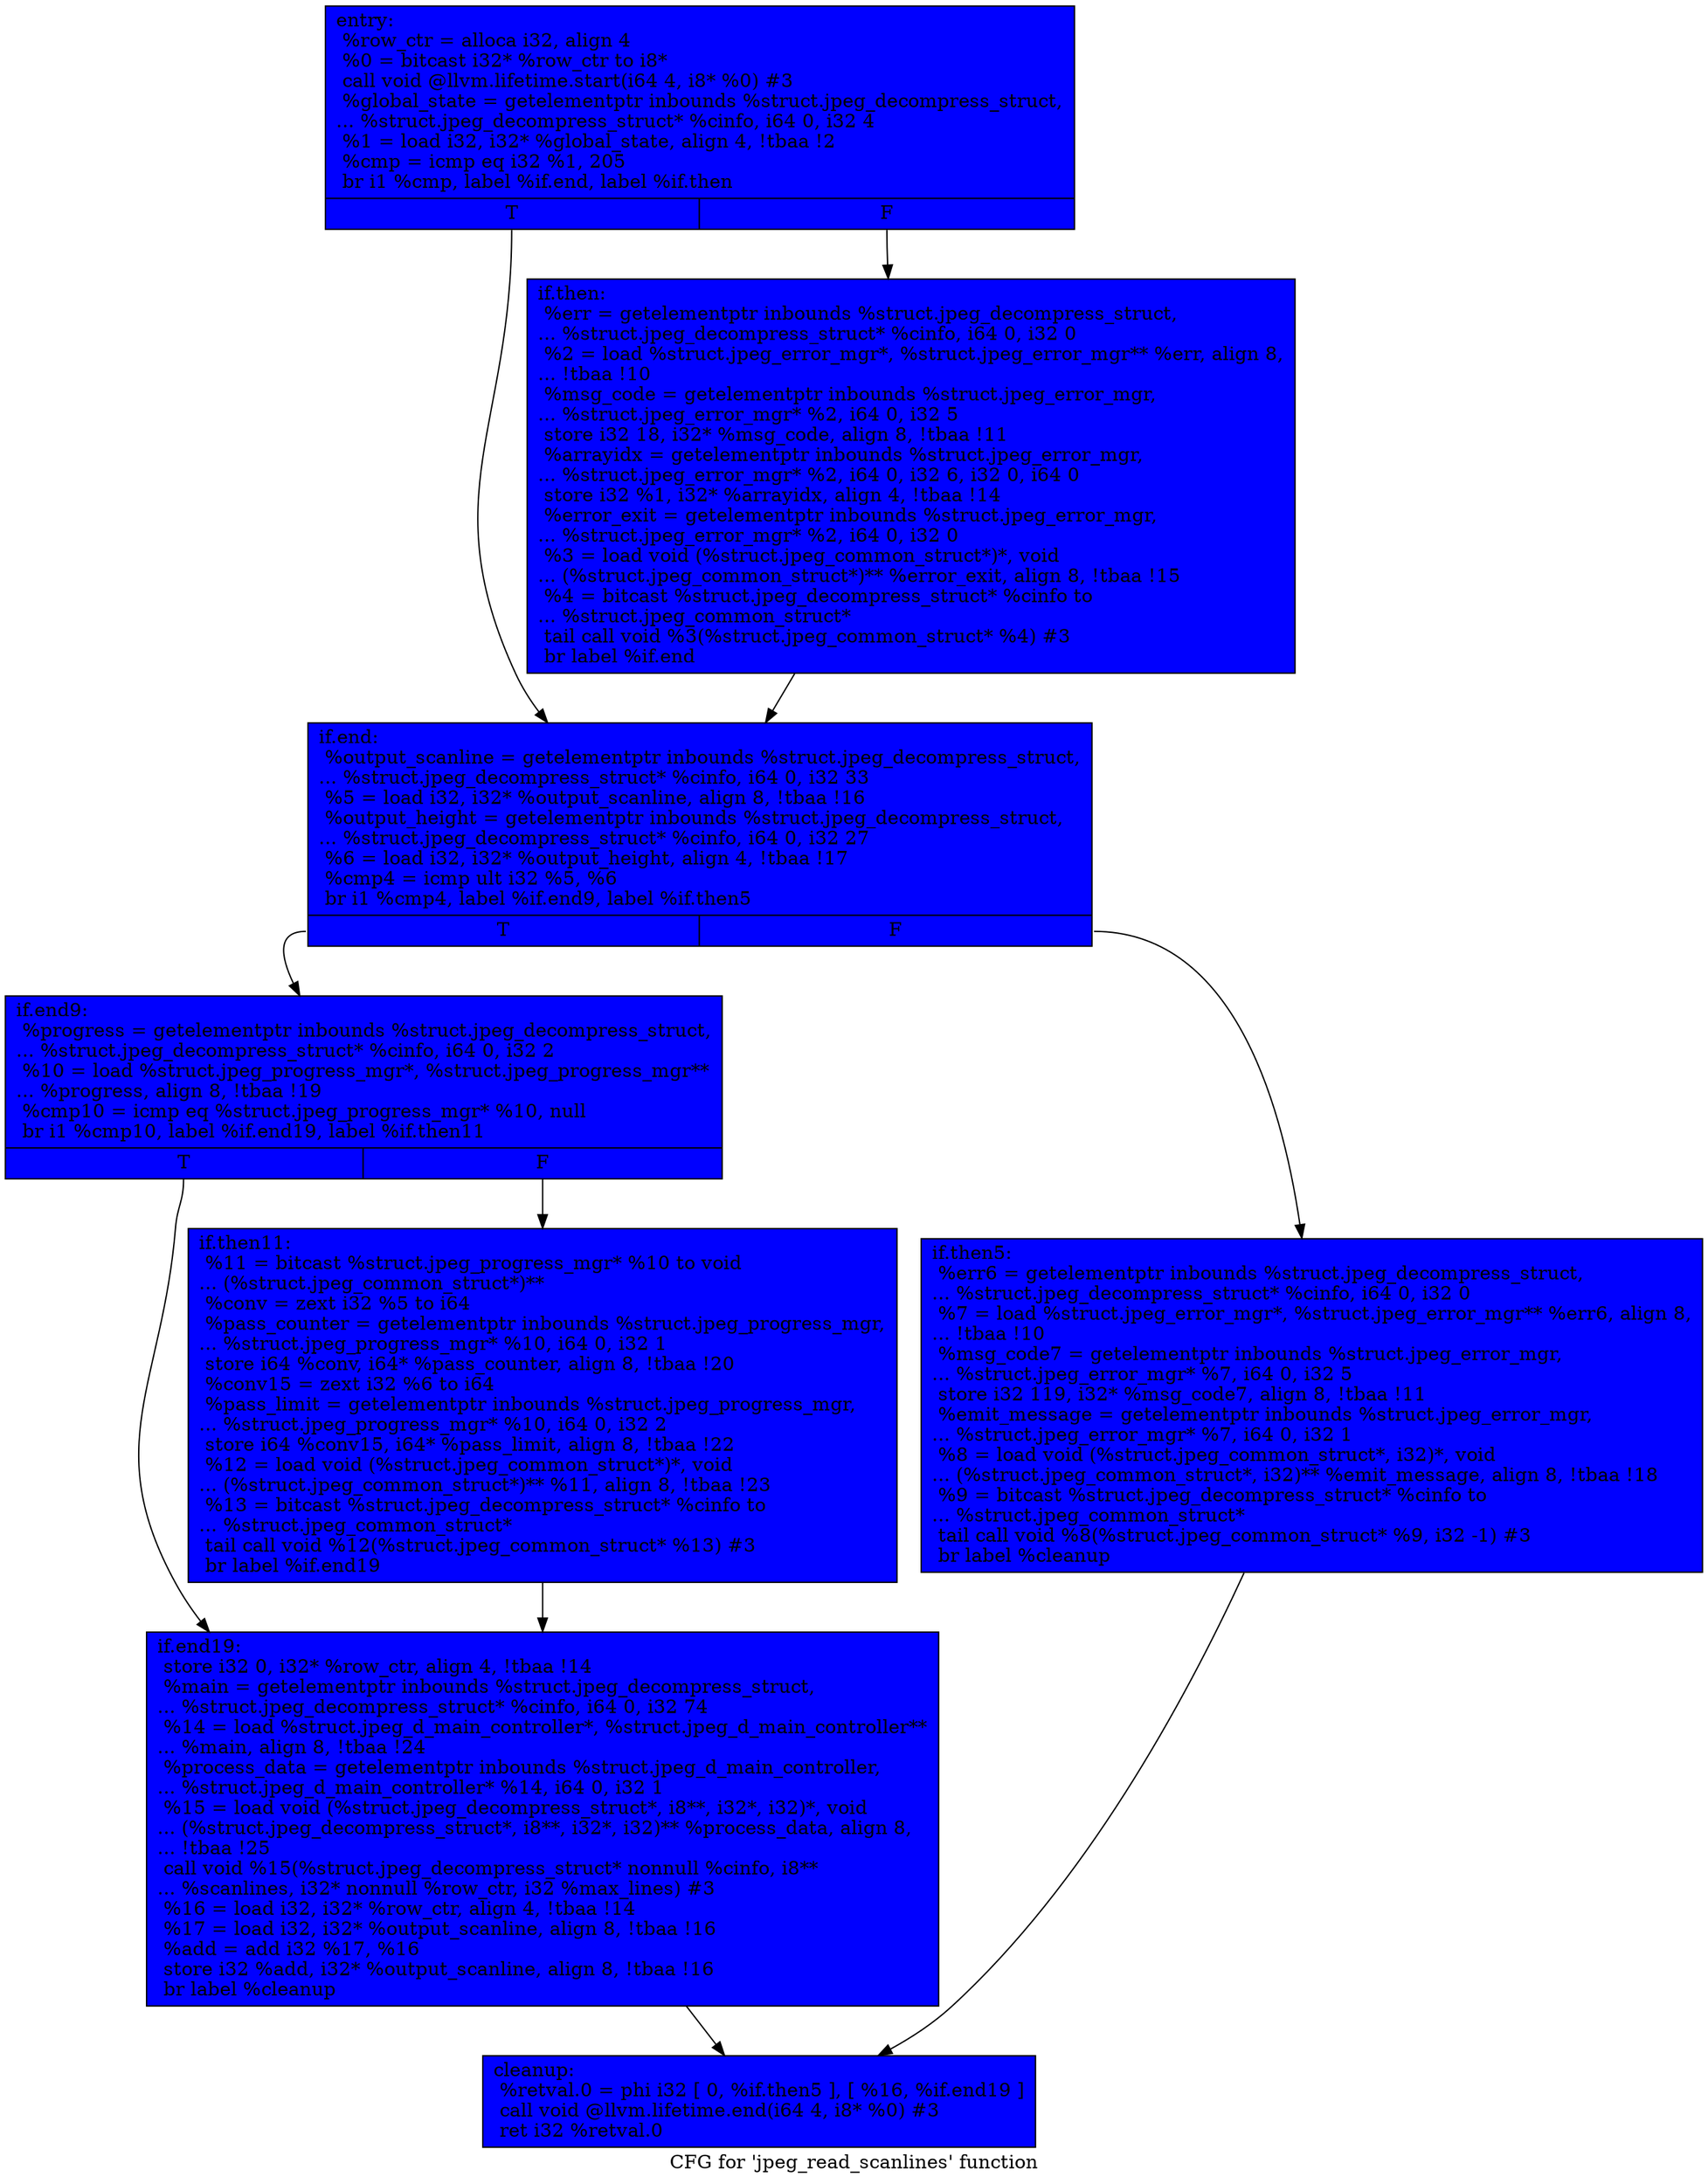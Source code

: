 digraph "CFG for 'jpeg_read_scanlines' function" {
	label="CFG for 'jpeg_read_scanlines' function";

	Node0x52db860 [shape=record, style = filled, fillcolor = blue, label="{entry:\l  %row_ctr = alloca i32, align 4\l  %0 = bitcast i32* %row_ctr to i8*\l  call void @llvm.lifetime.start(i64 4, i8* %0) #3\l  %global_state = getelementptr inbounds %struct.jpeg_decompress_struct,\l... %struct.jpeg_decompress_struct* %cinfo, i64 0, i32 4\l  %1 = load i32, i32* %global_state, align 4, !tbaa !2\l  %cmp = icmp eq i32 %1, 205\l  br i1 %cmp, label %if.end, label %if.then\l|{<s0>T|<s1>F}}"];
	Node0x52db860:s0 -> Node0x52dbcd0;
	Node0x52db860:s1 -> Node0x52dbd80;
	Node0x52dbd80 [shape=record, style = filled, fillcolor = blue, label="{if.then:                                          \l  %err = getelementptr inbounds %struct.jpeg_decompress_struct,\l... %struct.jpeg_decompress_struct* %cinfo, i64 0, i32 0\l  %2 = load %struct.jpeg_error_mgr*, %struct.jpeg_error_mgr** %err, align 8,\l... !tbaa !10\l  %msg_code = getelementptr inbounds %struct.jpeg_error_mgr,\l... %struct.jpeg_error_mgr* %2, i64 0, i32 5\l  store i32 18, i32* %msg_code, align 8, !tbaa !11\l  %arrayidx = getelementptr inbounds %struct.jpeg_error_mgr,\l... %struct.jpeg_error_mgr* %2, i64 0, i32 6, i32 0, i64 0\l  store i32 %1, i32* %arrayidx, align 4, !tbaa !14\l  %error_exit = getelementptr inbounds %struct.jpeg_error_mgr,\l... %struct.jpeg_error_mgr* %2, i64 0, i32 0\l  %3 = load void (%struct.jpeg_common_struct*)*, void\l... (%struct.jpeg_common_struct*)** %error_exit, align 8, !tbaa !15\l  %4 = bitcast %struct.jpeg_decompress_struct* %cinfo to\l... %struct.jpeg_common_struct*\l  tail call void %3(%struct.jpeg_common_struct* %4) #3\l  br label %if.end\l}"];
	Node0x52dbd80 -> Node0x52dbcd0;
	Node0x52dbcd0 [shape=record, style = filled, fillcolor = blue, label="{if.end:                                           \l  %output_scanline = getelementptr inbounds %struct.jpeg_decompress_struct,\l... %struct.jpeg_decompress_struct* %cinfo, i64 0, i32 33\l  %5 = load i32, i32* %output_scanline, align 8, !tbaa !16\l  %output_height = getelementptr inbounds %struct.jpeg_decompress_struct,\l... %struct.jpeg_decompress_struct* %cinfo, i64 0, i32 27\l  %6 = load i32, i32* %output_height, align 4, !tbaa !17\l  %cmp4 = icmp ult i32 %5, %6\l  br i1 %cmp4, label %if.end9, label %if.then5\l|{<s0>T|<s1>F}}"];
	Node0x52dbcd0:s0 -> Node0x52e7640;
	Node0x52dbcd0:s1 -> Node0x52e76f0;
	Node0x52e76f0 [shape=record, style = filled, fillcolor = blue, label="{if.then5:                                         \l  %err6 = getelementptr inbounds %struct.jpeg_decompress_struct,\l... %struct.jpeg_decompress_struct* %cinfo, i64 0, i32 0\l  %7 = load %struct.jpeg_error_mgr*, %struct.jpeg_error_mgr** %err6, align 8,\l... !tbaa !10\l  %msg_code7 = getelementptr inbounds %struct.jpeg_error_mgr,\l... %struct.jpeg_error_mgr* %7, i64 0, i32 5\l  store i32 119, i32* %msg_code7, align 8, !tbaa !11\l  %emit_message = getelementptr inbounds %struct.jpeg_error_mgr,\l... %struct.jpeg_error_mgr* %7, i64 0, i32 1\l  %8 = load void (%struct.jpeg_common_struct*, i32)*, void\l... (%struct.jpeg_common_struct*, i32)** %emit_message, align 8, !tbaa !18\l  %9 = bitcast %struct.jpeg_decompress_struct* %cinfo to\l... %struct.jpeg_common_struct*\l  tail call void %8(%struct.jpeg_common_struct* %9, i32 -1) #3\l  br label %cleanup\l}"];
	Node0x52e76f0 -> Node0x52e7f40;
	Node0x52e7640 [shape=record, style = filled, fillcolor = blue, label="{if.end9:                                          \l  %progress = getelementptr inbounds %struct.jpeg_decompress_struct,\l... %struct.jpeg_decompress_struct* %cinfo, i64 0, i32 2\l  %10 = load %struct.jpeg_progress_mgr*, %struct.jpeg_progress_mgr**\l... %progress, align 8, !tbaa !19\l  %cmp10 = icmp eq %struct.jpeg_progress_mgr* %10, null\l  br i1 %cmp10, label %if.end19, label %if.then11\l|{<s0>T|<s1>F}}"];
	Node0x52e7640:s0 -> Node0x52e81a0;
	Node0x52e7640:s1 -> Node0x52e6500;
	Node0x52e6500 [shape=record, style = filled, fillcolor = blue, label="{if.then11:                                        \l  %11 = bitcast %struct.jpeg_progress_mgr* %10 to void\l... (%struct.jpeg_common_struct*)**\l  %conv = zext i32 %5 to i64\l  %pass_counter = getelementptr inbounds %struct.jpeg_progress_mgr,\l... %struct.jpeg_progress_mgr* %10, i64 0, i32 1\l  store i64 %conv, i64* %pass_counter, align 8, !tbaa !20\l  %conv15 = zext i32 %6 to i64\l  %pass_limit = getelementptr inbounds %struct.jpeg_progress_mgr,\l... %struct.jpeg_progress_mgr* %10, i64 0, i32 2\l  store i64 %conv15, i64* %pass_limit, align 8, !tbaa !22\l  %12 = load void (%struct.jpeg_common_struct*)*, void\l... (%struct.jpeg_common_struct*)** %11, align 8, !tbaa !23\l  %13 = bitcast %struct.jpeg_decompress_struct* %cinfo to\l... %struct.jpeg_common_struct*\l  tail call void %12(%struct.jpeg_common_struct* %13) #3\l  br label %if.end19\l}"];
	Node0x52e6500 -> Node0x52e81a0;
	Node0x52e81a0 [shape=record, style = filled, fillcolor = blue, label="{if.end19:                                         \l  store i32 0, i32* %row_ctr, align 4, !tbaa !14\l  %main = getelementptr inbounds %struct.jpeg_decompress_struct,\l... %struct.jpeg_decompress_struct* %cinfo, i64 0, i32 74\l  %14 = load %struct.jpeg_d_main_controller*, %struct.jpeg_d_main_controller**\l... %main, align 8, !tbaa !24\l  %process_data = getelementptr inbounds %struct.jpeg_d_main_controller,\l... %struct.jpeg_d_main_controller* %14, i64 0, i32 1\l  %15 = load void (%struct.jpeg_decompress_struct*, i8**, i32*, i32)*, void\l... (%struct.jpeg_decompress_struct*, i8**, i32*, i32)** %process_data, align 8,\l... !tbaa !25\l  call void %15(%struct.jpeg_decompress_struct* nonnull %cinfo, i8**\l... %scanlines, i32* nonnull %row_ctr, i32 %max_lines) #3\l  %16 = load i32, i32* %row_ctr, align 4, !tbaa !14\l  %17 = load i32, i32* %output_scanline, align 8, !tbaa !16\l  %add = add i32 %17, %16\l  store i32 %add, i32* %output_scanline, align 8, !tbaa !16\l  br label %cleanup\l}"];
	Node0x52e81a0 -> Node0x52e7f40;
	Node0x52e7f40 [shape=record, style = filled, fillcolor = blue, label="{cleanup:                                          \l  %retval.0 = phi i32 [ 0, %if.then5 ], [ %16, %if.end19 ]\l  call void @llvm.lifetime.end(i64 4, i8* %0) #3\l  ret i32 %retval.0\l}"];
}
